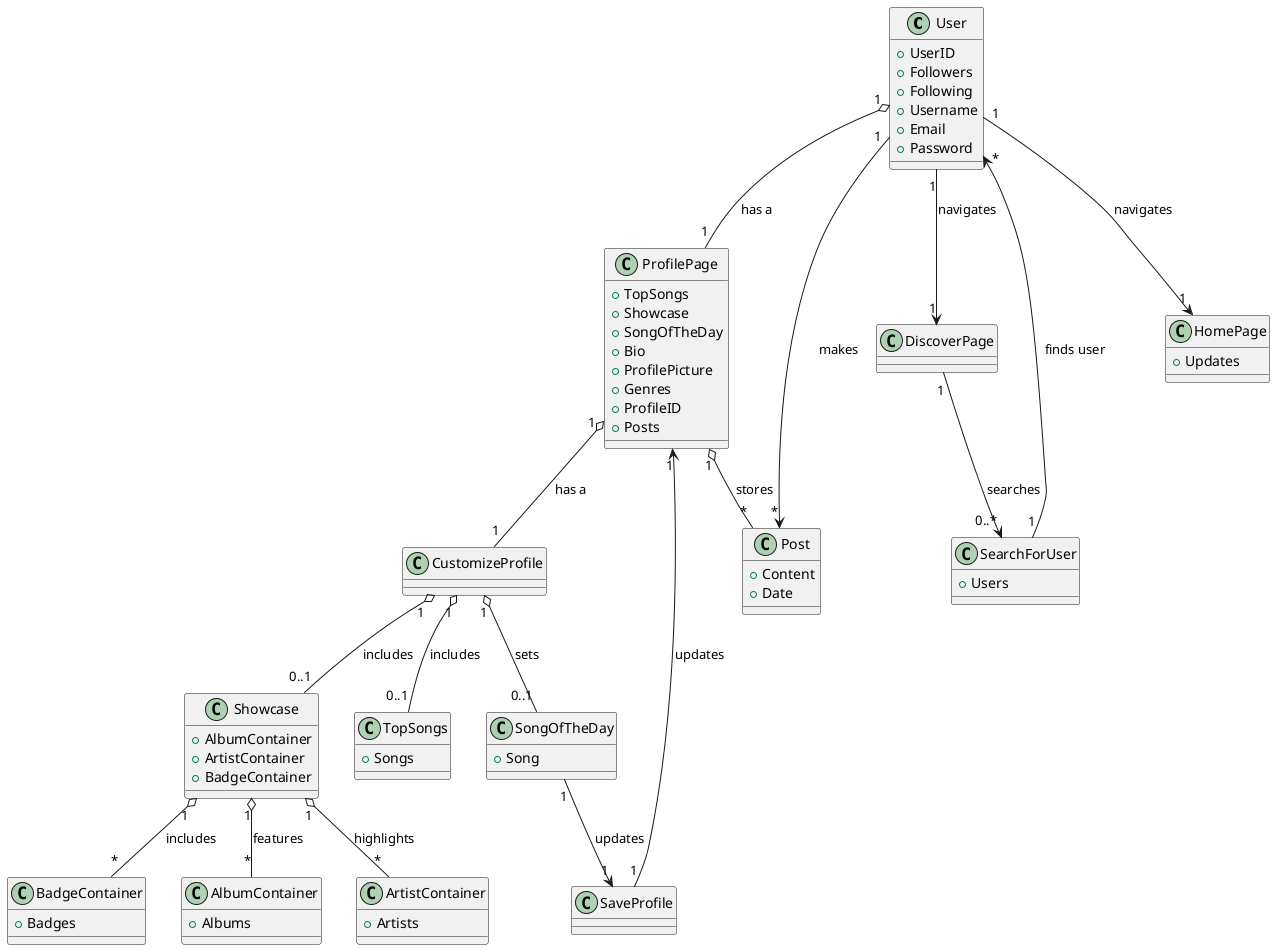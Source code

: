 @startuml "Version 1"

class User {
    + UserID
    + Followers
    + Following
    + Username
    + Email
    + Password
}

class ProfilePage {
    + TopSongs
    + Showcase
    + SongOfTheDay
    + Bio
    + ProfilePicture
    + Genres
    + ProfileID
    + Posts
}

class CustomizeProfile {
}

class Post {
    + Content
    + Date
}

class TopSongs {
    + Songs
}

class DiscoverPage {
}

class Showcase {
    + AlbumContainer
    + ArtistContainer
    + BadgeContainer
}

class AlbumContainer {
    + Albums
}

class ArtistContainer {
    + Artists
}

class BadgeContainer {
    + Badges
}

class HomePage {
    + Updates
}

class SearchForUser {
    + Users
}

class SaveProfile {
}

class SongOfTheDay {
    + Song
}

' ----- AGGREGATIONER OCH KORRIGERADE RELATIONER -----

' Aggregation: User has a ProfilePage
User "1" o-- "1" ProfilePage: "has a"

' Aggregation: ProfilePage contains multiple Posts
ProfilePage "1" o-- "*" Post: "stores"

' User creates multiple Posts
User "1" --> "*" Post: "makes"

' Aggregation: ProfilePage has a CustomizeProfile
ProfilePage "1" o-- "1" CustomizeProfile: "has a"

' Aggregation: CustomizeProfile contains TopSongs and Showcase
CustomizeProfile "1" o-- "0..1" TopSongs: "includes"
CustomizeProfile "1" o-- "0..1" Showcase: "includes"

' Aggregation: Showcase contains AlbumContainer, ArtistContainer, BadgeContainer
Showcase "1" o-- "*" AlbumContainer: "features"
Showcase "1" o-- "*" ArtistContainer: "highlights"
Showcase "1" o-- "*" BadgeContainer: "includes"

' Many-to-One: DiscoverPage is linked to SearchForUser
DiscoverPage "1" --> "0..*" SearchForUser: "searches"
SearchForUser "1" --> "*" User: "finds user"

' Many-to-One: SongOfTheDay and SaveProfile
CustomizeProfile "1" o-- "0..1" SongOfTheDay: "sets"
SongOfTheDay "1" --> "1" SaveProfile: "updates"

' Many-to-One: SaveProfile updates ProfilePage
SaveProfile "1" --> "1" ProfilePage: "updates"

' Many-to-One: User navigates to DiscoverPage and HomePage
User "1" --> "1" DiscoverPage: "navigates"
User "1" --> "1" HomePage: "navigates"

@enduml


@startuml "version 2"

' ----- ENTITIES -----
class User {
    + UserID
    + Username
    + Email
    + Password
    + ProfilePicture
}

class Profile {
    + ProfileID
    + Bio
    + ProfilePicture
    + Genres
    + Posts
    + SongOTD
}

class Post {
    + PostID
    + Content
    + Date
}

class Like {
    + LikeID
}

class Comment {
    + CommentID
    + Content
    + CreatedAt
}

class Song {
    + SongID
    + SongName
    + Artist
}

class Album {
    + AlbumID
    + AlbumName
}

class Artist {
    + ArtistID
    + ArtistName
}

class Showcase {
    + ShowcaseID
}

' ----- RELATIONSHIPS -----

' User owns a Profile (Aggregation: Profile cannot exist without User)
User "1" o-- "1" Profile : "has"

' Profile can have multiple Posts (Aggregation)
Profile "1" o-- "*" Post : "includes"

' User creates Posts (Association)
User "1" --> "*" Post : "creates"

' Post receives Likes and Comments (Composition: Likes and Comments cannot exist without Post)
Post "1" *-- "*" Like : "receives"
Post "1" *-- "*" Comment : "receives"

' User can like and comment on posts
User "1" --> "*" Like : "likes"
User "1" --> "*" Comment : "comments on"

' Profile has a Showcase section (Aggregation)
Profile "1" o-- "1" Showcase : "has"

' Showcase contains Albums and Artists (Association)
Showcase "1" -- "*" Album : "has"
Showcase "1" -- "*" Artist : "has"

' ProfilePage can have multiple favorite Songs (Association)
Profile "1" -- "*" Song : "picks"

@enduml
